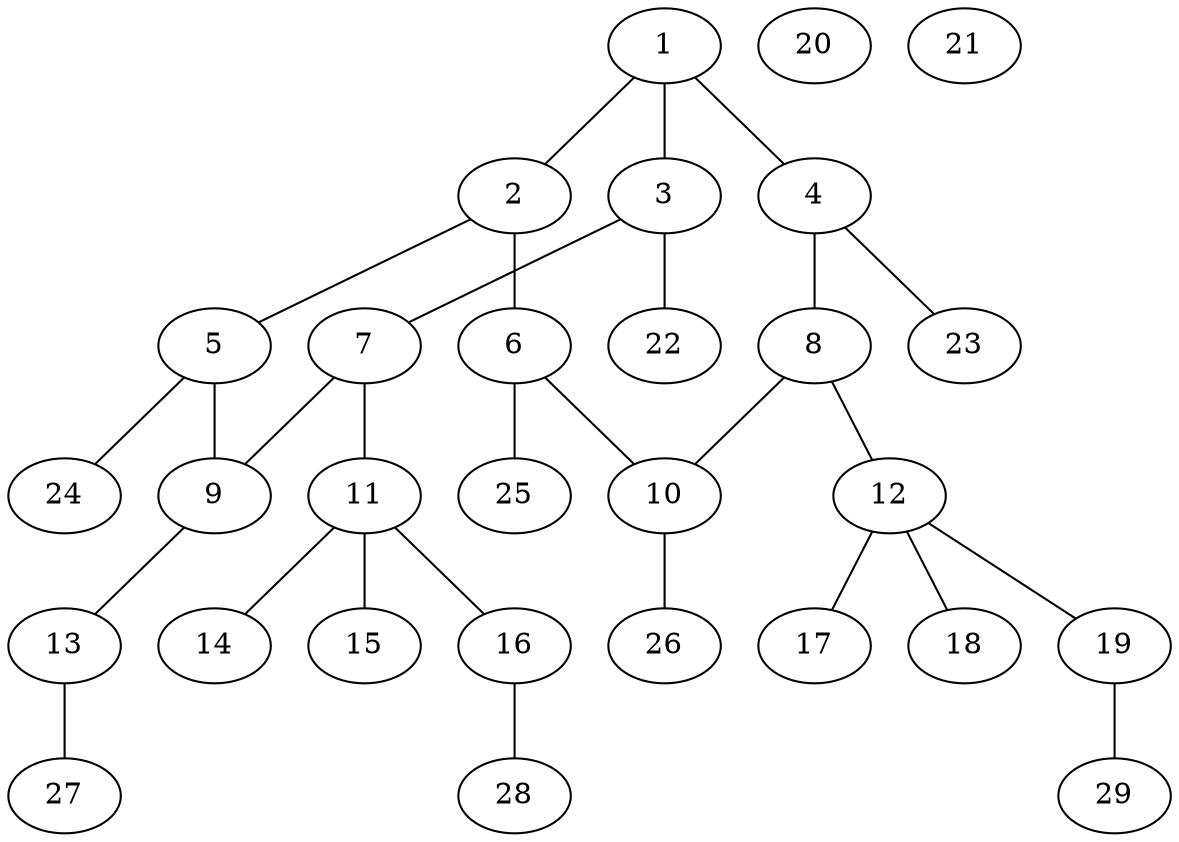 graph molecule_4185 {
	1	 [chem=C];
	2	 [chem=C];
	1 -- 2	 [valence=1];
	3	 [chem=C];
	1 -- 3	 [valence=2];
	4	 [chem=C];
	1 -- 4	 [valence=1];
	5	 [chem=C];
	2 -- 5	 [valence=2];
	6	 [chem=C];
	2 -- 6	 [valence=1];
	7	 [chem=C];
	3 -- 7	 [valence=1];
	22	 [chem=H];
	3 -- 22	 [valence=1];
	8	 [chem=C];
	4 -- 8	 [valence=2];
	23	 [chem=H];
	4 -- 23	 [valence=1];
	9	 [chem=C];
	5 -- 9	 [valence=1];
	24	 [chem=H];
	5 -- 24	 [valence=1];
	10	 [chem=C];
	6 -- 10	 [valence=2];
	25	 [chem=H];
	6 -- 25	 [valence=1];
	7 -- 9	 [valence=2];
	11	 [chem=S];
	7 -- 11	 [valence=1];
	8 -- 10	 [valence=1];
	12	 [chem=S];
	8 -- 12	 [valence=1];
	13	 [chem=O];
	9 -- 13	 [valence=1];
	26	 [chem=H];
	10 -- 26	 [valence=1];
	14	 [chem=O];
	11 -- 14	 [valence=2];
	15	 [chem=O];
	11 -- 15	 [valence=2];
	16	 [chem=O];
	11 -- 16	 [valence=1];
	17	 [chem=O];
	12 -- 17	 [valence=2];
	18	 [chem=O];
	12 -- 18	 [valence=2];
	19	 [chem=O];
	12 -- 19	 [valence=1];
	27	 [chem=H];
	13 -- 27	 [valence=1];
	28	 [chem=H];
	16 -- 28	 [valence=1];
	29	 [chem=H];
	19 -- 29	 [valence=1];
	20	 [chem=Na];
	21	 [chem=Na];
}
